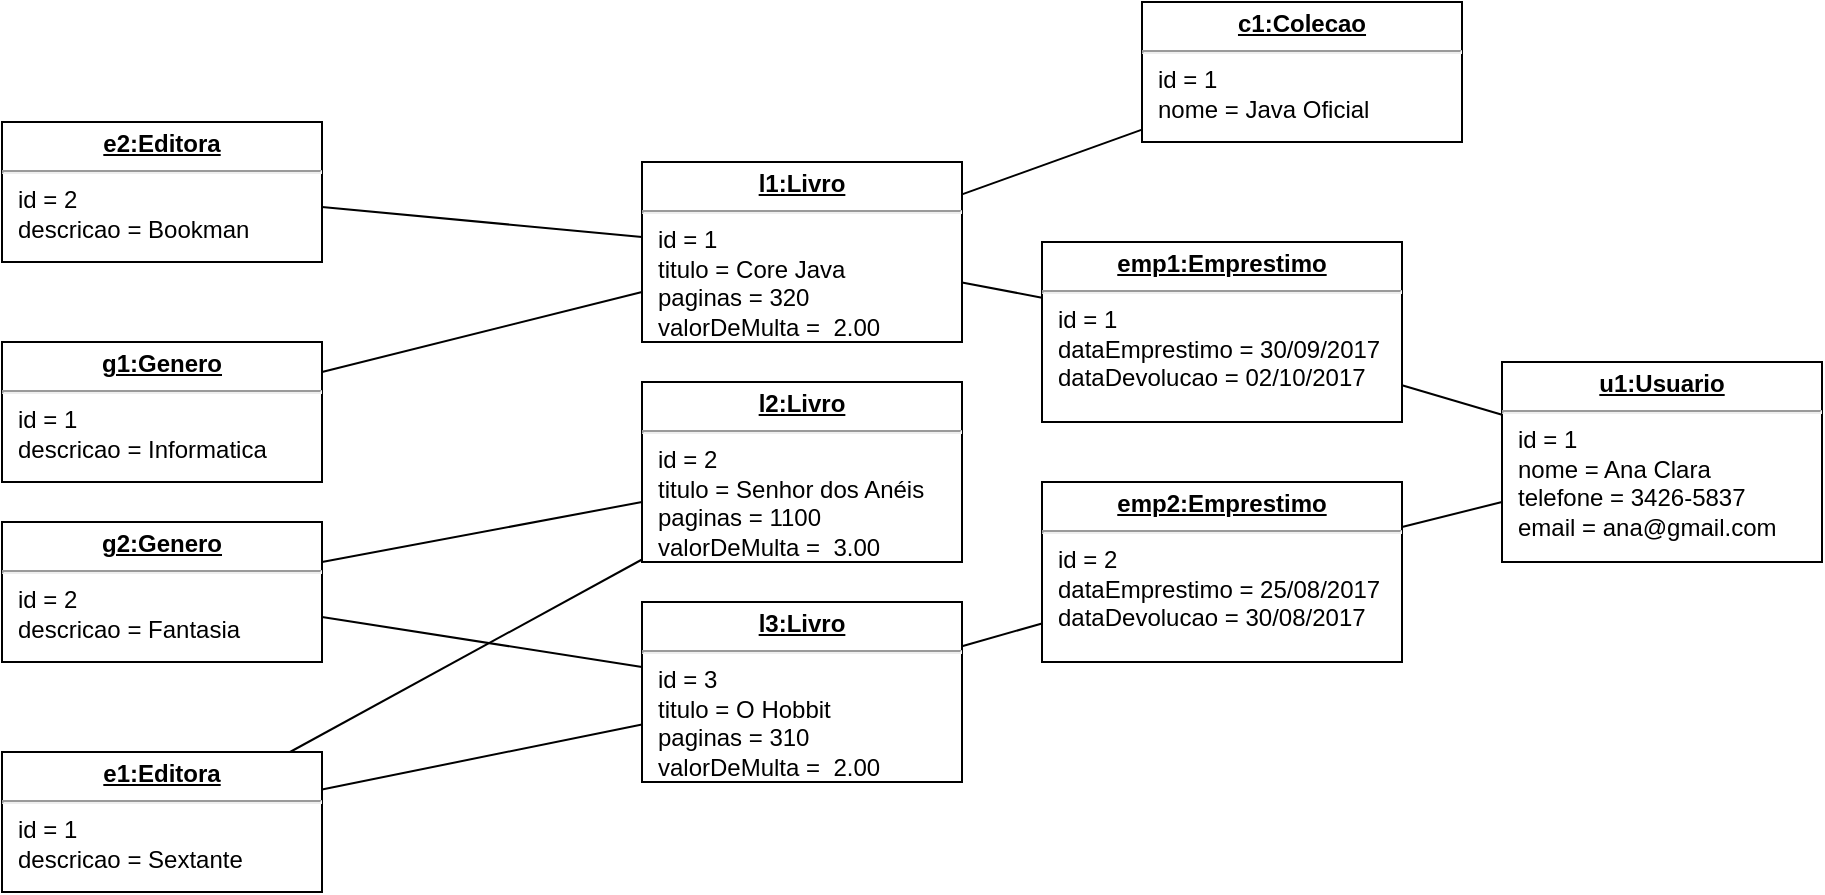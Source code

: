 <mxfile>
    <diagram id="luVNdox4KKiB2jWQobu6" name="Page-1">
        <mxGraphModel dx="1040" dy="584" grid="1" gridSize="10" guides="1" tooltips="1" connect="1" arrows="1" fold="1" page="1" pageScale="1" pageWidth="1100" pageHeight="850" math="0" shadow="0">
            <root>
                <mxCell id="0"/>
                <mxCell id="1" parent="0"/>
                <mxCell id="2" value="&lt;p style=&quot;margin:0px;margin-top:4px;text-align:center;text-decoration:underline;&quot;&gt;&lt;b&gt;l1:Livro&lt;/b&gt;&lt;/p&gt;&lt;hr&gt;&lt;p style=&quot;margin:0px;margin-left:8px;&quot;&gt;id = 1&lt;/p&gt;&lt;p style=&quot;margin:0px;margin-left:8px;&quot;&gt;titulo = Core Java&lt;/p&gt;&lt;p style=&quot;margin:0px;margin-left:8px;&quot;&gt;paginas = 320&lt;/p&gt;&lt;p style=&quot;margin:0px;margin-left:8px;&quot;&gt;valorDeMulta =&amp;nbsp; 2.00&lt;/p&gt;" style="verticalAlign=top;align=left;overflow=fill;fontSize=12;fontFamily=Helvetica;html=1;" vertex="1" parent="1">
                    <mxGeometry x="490" y="130" width="160" height="90" as="geometry"/>
                </mxCell>
                <mxCell id="3" value="&lt;p style=&quot;margin:0px;margin-top:4px;text-align:center;text-decoration:underline;&quot;&gt;&lt;b&gt;l2:Livro&lt;/b&gt;&lt;/p&gt;&lt;hr&gt;&lt;p style=&quot;margin:0px;margin-left:8px;&quot;&gt;id = 2&lt;/p&gt;&lt;p style=&quot;margin:0px;margin-left:8px;&quot;&gt;titulo = Senhor dos Anéis&lt;/p&gt;&lt;p style=&quot;margin:0px;margin-left:8px;&quot;&gt;paginas = 1100&lt;/p&gt;&lt;p style=&quot;margin:0px;margin-left:8px;&quot;&gt;valorDeMulta =&amp;nbsp; 3.00&lt;/p&gt;" style="verticalAlign=top;align=left;overflow=fill;fontSize=12;fontFamily=Helvetica;html=1;" vertex="1" parent="1">
                    <mxGeometry x="490" y="240" width="160" height="90" as="geometry"/>
                </mxCell>
                <mxCell id="5" value="&lt;p style=&quot;margin:0px;margin-top:4px;text-align:center;text-decoration:underline;&quot;&gt;&lt;b&gt;l3:Livro&lt;/b&gt;&lt;/p&gt;&lt;hr&gt;&lt;p style=&quot;margin:0px;margin-left:8px;&quot;&gt;id = 3&lt;/p&gt;&lt;p style=&quot;margin:0px;margin-left:8px;&quot;&gt;titulo = O Hobbit&lt;/p&gt;&lt;p style=&quot;margin:0px;margin-left:8px;&quot;&gt;paginas = 310&lt;/p&gt;&lt;p style=&quot;margin:0px;margin-left:8px;&quot;&gt;valorDeMulta =&amp;nbsp; 2.00&lt;/p&gt;" style="verticalAlign=top;align=left;overflow=fill;fontSize=12;fontFamily=Helvetica;html=1;" vertex="1" parent="1">
                    <mxGeometry x="490" y="350" width="160" height="90" as="geometry"/>
                </mxCell>
                <mxCell id="21" style="edgeStyle=none;html=1;endArrow=none;endFill=0;" edge="1" parent="1" source="6" target="20">
                    <mxGeometry relative="1" as="geometry"/>
                </mxCell>
                <mxCell id="6" value="&lt;p style=&quot;margin:0px;margin-top:4px;text-align:center;text-decoration:underline;&quot;&gt;&lt;b&gt;u1:Usuario&lt;/b&gt;&lt;/p&gt;&lt;hr&gt;&lt;p style=&quot;margin:0px;margin-left:8px;&quot;&gt;id = 1&lt;/p&gt;&lt;p style=&quot;margin:0px;margin-left:8px;&quot;&gt;nome = Ana Clara&lt;/p&gt;&lt;p style=&quot;margin:0px;margin-left:8px;&quot;&gt;telefone = 3426-5837&lt;/p&gt;&lt;p style=&quot;margin:0px;margin-left:8px;&quot;&gt;email = ana@gmail.com&lt;/p&gt;" style="verticalAlign=top;align=left;overflow=fill;fontSize=12;fontFamily=Helvetica;html=1;" vertex="1" parent="1">
                    <mxGeometry x="920" y="230" width="160" height="100" as="geometry"/>
                </mxCell>
                <mxCell id="9" style="edgeStyle=none;html=1;endArrow=none;endFill=0;" edge="1" parent="1" source="7" target="2">
                    <mxGeometry relative="1" as="geometry"/>
                </mxCell>
                <mxCell id="7" value="&lt;p style=&quot;margin:0px;margin-top:4px;text-align:center;text-decoration:underline;&quot;&gt;&lt;b&gt;g1:Genero&lt;/b&gt;&lt;/p&gt;&lt;hr&gt;&lt;p style=&quot;margin:0px;margin-left:8px;&quot;&gt;id = 1&lt;/p&gt;&lt;p style=&quot;margin:0px;margin-left:8px;&quot;&gt;descricao = Informatica&lt;/p&gt;" style="verticalAlign=top;align=left;overflow=fill;fontSize=12;fontFamily=Helvetica;html=1;" vertex="1" parent="1">
                    <mxGeometry x="170" y="220" width="160" height="70" as="geometry"/>
                </mxCell>
                <mxCell id="10" style="edgeStyle=none;html=1;endArrow=none;endFill=0;" edge="1" parent="1" source="8" target="3">
                    <mxGeometry relative="1" as="geometry"/>
                </mxCell>
                <mxCell id="11" style="edgeStyle=none;html=1;endArrow=none;endFill=0;" edge="1" parent="1" source="8" target="5">
                    <mxGeometry relative="1" as="geometry"/>
                </mxCell>
                <mxCell id="8" value="&lt;p style=&quot;margin:0px;margin-top:4px;text-align:center;text-decoration:underline;&quot;&gt;&lt;b&gt;g2:Genero&lt;/b&gt;&lt;/p&gt;&lt;hr&gt;&lt;p style=&quot;margin:0px;margin-left:8px;&quot;&gt;id = 2&lt;/p&gt;&lt;p style=&quot;margin:0px;margin-left:8px;&quot;&gt;descricao = Fantasia&lt;/p&gt;" style="verticalAlign=top;align=left;overflow=fill;fontSize=12;fontFamily=Helvetica;html=1;" vertex="1" parent="1">
                    <mxGeometry x="170" y="310" width="160" height="70" as="geometry"/>
                </mxCell>
                <mxCell id="13" style="edgeStyle=none;html=1;endArrow=none;endFill=0;" edge="1" parent="1" source="12" target="5">
                    <mxGeometry relative="1" as="geometry"/>
                </mxCell>
                <mxCell id="14" style="edgeStyle=none;html=1;endArrow=none;endFill=0;" edge="1" parent="1" source="12" target="3">
                    <mxGeometry relative="1" as="geometry"/>
                </mxCell>
                <mxCell id="12" value="&lt;p style=&quot;margin:0px;margin-top:4px;text-align:center;text-decoration:underline;&quot;&gt;&lt;b&gt;e1:Editora&lt;/b&gt;&lt;/p&gt;&lt;hr&gt;&lt;p style=&quot;margin:0px;margin-left:8px;&quot;&gt;id = 1&lt;/p&gt;&lt;p style=&quot;margin:0px;margin-left:8px;&quot;&gt;descricao = Sextante&lt;/p&gt;" style="verticalAlign=top;align=left;overflow=fill;fontSize=12;fontFamily=Helvetica;html=1;" vertex="1" parent="1">
                    <mxGeometry x="170" y="425" width="160" height="70" as="geometry"/>
                </mxCell>
                <mxCell id="16" style="edgeStyle=none;html=1;endArrow=none;endFill=0;" edge="1" parent="1" source="15" target="2">
                    <mxGeometry relative="1" as="geometry"/>
                </mxCell>
                <mxCell id="15" value="&lt;p style=&quot;margin:0px;margin-top:4px;text-align:center;text-decoration:underline;&quot;&gt;&lt;b&gt;e2:Editora&lt;/b&gt;&lt;/p&gt;&lt;hr&gt;&lt;p style=&quot;margin:0px;margin-left:8px;&quot;&gt;id = 2&lt;/p&gt;&lt;p style=&quot;margin:0px;margin-left:8px;&quot;&gt;descricao = Bookman&lt;/p&gt;" style="verticalAlign=top;align=left;overflow=fill;fontSize=12;fontFamily=Helvetica;html=1;" vertex="1" parent="1">
                    <mxGeometry x="170" y="110" width="160" height="70" as="geometry"/>
                </mxCell>
                <mxCell id="18" style="edgeStyle=none;html=1;endArrow=none;endFill=0;" edge="1" parent="1" source="17" target="2">
                    <mxGeometry relative="1" as="geometry"/>
                </mxCell>
                <mxCell id="19" style="edgeStyle=none;html=1;endArrow=none;endFill=0;" edge="1" parent="1" source="17" target="6">
                    <mxGeometry relative="1" as="geometry"/>
                </mxCell>
                <mxCell id="17" value="&lt;p style=&quot;margin:0px;margin-top:4px;text-align:center;text-decoration:underline;&quot;&gt;&lt;b&gt;emp1:Emprestimo&lt;/b&gt;&lt;/p&gt;&lt;hr&gt;&lt;p style=&quot;margin:0px;margin-left:8px;&quot;&gt;id = 1&lt;/p&gt;&lt;p style=&quot;margin:0px;margin-left:8px;&quot;&gt;dataEmprestimo = 30/09/2017&lt;/p&gt;&lt;p style=&quot;margin:0px;margin-left:8px;&quot;&gt;dataDevolucao = 02/10/2017&lt;/p&gt;" style="verticalAlign=top;align=left;overflow=fill;fontSize=12;fontFamily=Helvetica;html=1;" vertex="1" parent="1">
                    <mxGeometry x="690" y="170" width="180" height="90" as="geometry"/>
                </mxCell>
                <mxCell id="22" style="edgeStyle=none;html=1;endArrow=none;endFill=0;" edge="1" parent="1" source="20" target="5">
                    <mxGeometry relative="1" as="geometry"/>
                </mxCell>
                <mxCell id="20" value="&lt;p style=&quot;margin:0px;margin-top:4px;text-align:center;text-decoration:underline;&quot;&gt;&lt;b&gt;emp2:Emprestimo&lt;/b&gt;&lt;/p&gt;&lt;hr&gt;&lt;p style=&quot;margin:0px;margin-left:8px;&quot;&gt;id = 2&lt;/p&gt;&lt;p style=&quot;margin:0px;margin-left:8px;&quot;&gt;dataEmprestimo = 25/08/2017&lt;/p&gt;&lt;p style=&quot;margin:0px;margin-left:8px;&quot;&gt;dataDevolucao = 30/08/2017&lt;/p&gt;" style="verticalAlign=top;align=left;overflow=fill;fontSize=12;fontFamily=Helvetica;html=1;" vertex="1" parent="1">
                    <mxGeometry x="690" y="290" width="180" height="90" as="geometry"/>
                </mxCell>
                <mxCell id="24" style="edgeStyle=none;html=1;endArrow=none;endFill=0;" edge="1" parent="1" source="23" target="2">
                    <mxGeometry relative="1" as="geometry"/>
                </mxCell>
                <mxCell id="23" value="&lt;p style=&quot;margin:0px;margin-top:4px;text-align:center;text-decoration:underline;&quot;&gt;&lt;b&gt;c1:Colecao&lt;/b&gt;&lt;/p&gt;&lt;hr&gt;&lt;p style=&quot;margin:0px;margin-left:8px;&quot;&gt;id = 1&lt;/p&gt;&lt;p style=&quot;margin:0px;margin-left:8px;&quot;&gt;nome = Java Oficial&lt;/p&gt;" style="verticalAlign=top;align=left;overflow=fill;fontSize=12;fontFamily=Helvetica;html=1;" vertex="1" parent="1">
                    <mxGeometry x="740" y="50" width="160" height="70" as="geometry"/>
                </mxCell>
            </root>
        </mxGraphModel>
    </diagram>
</mxfile>